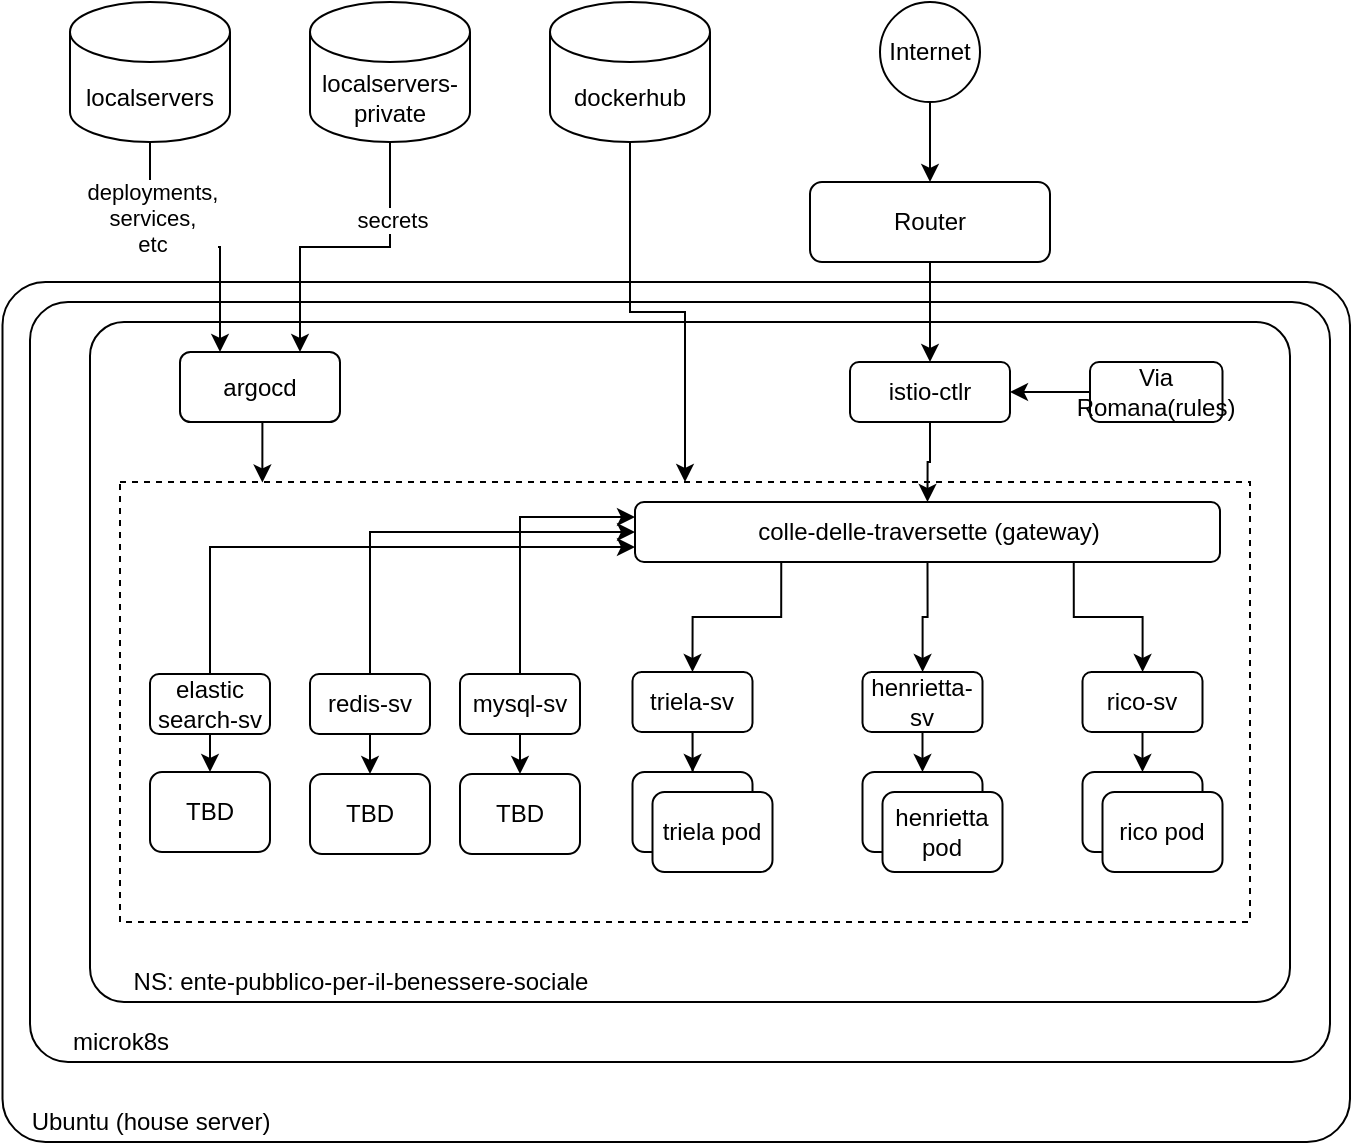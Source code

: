 <mxfile version="14.4.4" type="embed">
    <diagram id="_CZPoEa-0YGOnjnZZdk3" name="Page-1">
        <mxGraphModel dx="1151" dy="663" grid="1" gridSize="10" guides="1" tooltips="1" connect="1" arrows="1" fold="1" page="1" pageScale="1" pageWidth="827" pageHeight="1169" math="0" shadow="0">
            <root>
                <mxCell id="0"/>
                <mxCell id="1" parent="0"/>
                <mxCell id="4" value="" style="rounded=1;whiteSpace=wrap;html=1;arcSize=5;" vertex="1" parent="1">
                    <mxGeometry x="46.25" y="220" width="673.75" height="430" as="geometry"/>
                </mxCell>
                <mxCell id="13" value="" style="rounded=1;whiteSpace=wrap;html=1;arcSize=5;" vertex="1" parent="1">
                    <mxGeometry x="60" y="230" width="650" height="380" as="geometry"/>
                </mxCell>
                <mxCell id="5" value="Ubuntu (house server)" style="text;html=1;align=center;verticalAlign=middle;resizable=0;points=[];autosize=1;" vertex="1" parent="1">
                    <mxGeometry x="55" y="630" width="130" height="20" as="geometry"/>
                </mxCell>
                <mxCell id="6" value="Router" style="rounded=1;whiteSpace=wrap;html=1;" vertex="1" parent="1">
                    <mxGeometry x="450" y="170" width="120" height="40" as="geometry"/>
                </mxCell>
                <mxCell id="8" value="" style="rounded=1;whiteSpace=wrap;html=1;arcSize=5;" vertex="1" parent="1">
                    <mxGeometry x="90" y="240" width="600" height="340" as="geometry"/>
                </mxCell>
                <mxCell id="10" value="microk8s" style="text;html=1;align=center;verticalAlign=middle;resizable=0;points=[];autosize=1;" vertex="1" parent="1">
                    <mxGeometry x="75" y="590" width="60" height="20" as="geometry"/>
                </mxCell>
                <mxCell id="12" style="edgeStyle=orthogonalEdgeStyle;rounded=0;orthogonalLoop=1;jettySize=auto;html=1;exitX=0.5;exitY=1;exitDx=0;exitDy=0;entryX=0.5;entryY=0;entryDx=0;entryDy=0;" edge="1" parent="1" source="11" target="6">
                    <mxGeometry relative="1" as="geometry">
                        <mxPoint x="515" y="130" as="sourcePoint"/>
                    </mxGeometry>
                </mxCell>
                <mxCell id="11" value="Internet" style="ellipse;whiteSpace=wrap;html=1;aspect=fixed;" vertex="1" parent="1">
                    <mxGeometry x="485" y="80" width="50" height="50" as="geometry"/>
                </mxCell>
                <mxCell id="14" value="NS: ente-pubblico-per-il-benessere-sociale" style="text;html=1;align=center;verticalAlign=middle;resizable=0;points=[];autosize=1;" vertex="1" parent="1">
                    <mxGeometry x="105" y="560" width="240" height="20" as="geometry"/>
                </mxCell>
                <mxCell id="21" style="edgeStyle=orthogonalEdgeStyle;rounded=0;orthogonalLoop=1;jettySize=auto;html=1;exitX=0.5;exitY=1;exitDx=0;exitDy=0;exitPerimeter=0;entryX=0.25;entryY=0;entryDx=0;entryDy=0;" edge="1" parent="1" source="15" target="20">
                    <mxGeometry relative="1" as="geometry"/>
                </mxCell>
                <mxCell id="26" value="deployments,&lt;br&gt;services,&lt;br&gt;etc" style="edgeLabel;html=1;align=center;verticalAlign=middle;resizable=0;points=[];" vertex="1" connectable="0" parent="21">
                    <mxGeometry x="-0.463" y="1" relative="1" as="geometry">
                        <mxPoint as="offset"/>
                    </mxGeometry>
                </mxCell>
                <mxCell id="15" value="localservers" style="shape=cylinder3;whiteSpace=wrap;html=1;boundedLbl=1;backgroundOutline=1;size=15;" vertex="1" parent="1">
                    <mxGeometry x="80" y="80" width="80" height="70" as="geometry"/>
                </mxCell>
                <mxCell id="22" style="edgeStyle=orthogonalEdgeStyle;rounded=0;orthogonalLoop=1;jettySize=auto;html=1;exitX=0.5;exitY=1;exitDx=0;exitDy=0;exitPerimeter=0;entryX=0.75;entryY=0;entryDx=0;entryDy=0;" edge="1" parent="1" source="16" target="20">
                    <mxGeometry relative="1" as="geometry"/>
                </mxCell>
                <mxCell id="25" value="secrets" style="edgeLabel;html=1;align=center;verticalAlign=middle;resizable=0;points=[];" vertex="1" connectable="0" parent="22">
                    <mxGeometry x="-0.486" y="1" relative="1" as="geometry">
                        <mxPoint as="offset"/>
                    </mxGeometry>
                </mxCell>
                <mxCell id="16" value="localservers-private" style="shape=cylinder3;whiteSpace=wrap;html=1;boundedLbl=1;backgroundOutline=1;size=15;" vertex="1" parent="1">
                    <mxGeometry x="200" y="80" width="80" height="70" as="geometry"/>
                </mxCell>
                <mxCell id="81" style="edgeStyle=orthogonalEdgeStyle;rounded=0;orthogonalLoop=1;jettySize=auto;html=1;exitX=0.5;exitY=1;exitDx=0;exitDy=0;entryX=0.126;entryY=0.001;entryDx=0;entryDy=0;entryPerimeter=0;" edge="1" parent="1" source="20" target="56">
                    <mxGeometry relative="1" as="geometry"/>
                </mxCell>
                <mxCell id="20" value="argocd" style="rounded=1;whiteSpace=wrap;html=1;" vertex="1" parent="1">
                    <mxGeometry x="135" y="255" width="80" height="35" as="geometry"/>
                </mxCell>
                <mxCell id="29" style="edgeStyle=orthogonalEdgeStyle;rounded=0;orthogonalLoop=1;jettySize=auto;html=1;entryX=0.5;entryY=0;entryDx=0;entryDy=0;" edge="1" parent="1" source="6" target="27">
                    <mxGeometry relative="1" as="geometry"/>
                </mxCell>
                <mxCell id="80" style="edgeStyle=orthogonalEdgeStyle;rounded=0;orthogonalLoop=1;jettySize=auto;html=1;exitX=0.5;exitY=1;exitDx=0;exitDy=0;entryX=0.5;entryY=0;entryDx=0;entryDy=0;" edge="1" parent="1" source="27" target="49">
                    <mxGeometry relative="1" as="geometry"/>
                </mxCell>
                <mxCell id="27" value="istio-ctlr" style="rounded=1;whiteSpace=wrap;html=1;" vertex="1" parent="1">
                    <mxGeometry x="470" y="260" width="80" height="30" as="geometry"/>
                </mxCell>
                <mxCell id="48" style="edgeStyle=orthogonalEdgeStyle;rounded=0;orthogonalLoop=1;jettySize=auto;html=1;exitX=0.5;exitY=1;exitDx=0;exitDy=0;entryX=0.5;entryY=0;entryDx=0;entryDy=0;" edge="1" parent="1" source="31" target="32">
                    <mxGeometry relative="1" as="geometry"/>
                </mxCell>
                <mxCell id="31" value="rico-sv" style="rounded=1;whiteSpace=wrap;html=1;" vertex="1" parent="1">
                    <mxGeometry x="586.25" y="415" width="60" height="30" as="geometry"/>
                </mxCell>
                <mxCell id="32" value="" style="rounded=1;whiteSpace=wrap;html=1;" vertex="1" parent="1">
                    <mxGeometry x="586.25" y="465" width="60" height="40" as="geometry"/>
                </mxCell>
                <mxCell id="33" value="" style="rounded=1;whiteSpace=wrap;html=1;" vertex="1" parent="1">
                    <mxGeometry x="361.25" y="465" width="60" height="40" as="geometry"/>
                </mxCell>
                <mxCell id="43" style="edgeStyle=orthogonalEdgeStyle;rounded=0;orthogonalLoop=1;jettySize=auto;html=1;exitX=0.5;exitY=1;exitDx=0;exitDy=0;" edge="1" parent="1" source="36" target="33">
                    <mxGeometry relative="1" as="geometry"/>
                </mxCell>
                <mxCell id="36" value="triela-sv" style="rounded=1;whiteSpace=wrap;html=1;" vertex="1" parent="1">
                    <mxGeometry x="361.25" y="415" width="60" height="30" as="geometry"/>
                </mxCell>
                <mxCell id="38" value="rico pod" style="rounded=1;whiteSpace=wrap;html=1;" vertex="1" parent="1">
                    <mxGeometry x="596.25" y="475" width="60" height="40" as="geometry"/>
                </mxCell>
                <mxCell id="39" value="triela pod" style="rounded=1;whiteSpace=wrap;html=1;" vertex="1" parent="1">
                    <mxGeometry x="371.25" y="475" width="60" height="40" as="geometry"/>
                </mxCell>
                <mxCell id="40" value="" style="rounded=1;whiteSpace=wrap;html=1;" vertex="1" parent="1">
                    <mxGeometry x="476.25" y="465" width="60" height="40" as="geometry"/>
                </mxCell>
                <mxCell id="41" value="henrietta pod" style="rounded=1;whiteSpace=wrap;html=1;" vertex="1" parent="1">
                    <mxGeometry x="486.25" y="475" width="60" height="40" as="geometry"/>
                </mxCell>
                <mxCell id="44" style="edgeStyle=orthogonalEdgeStyle;rounded=0;orthogonalLoop=1;jettySize=auto;html=1;exitX=0.5;exitY=1;exitDx=0;exitDy=0;entryX=0.5;entryY=0;entryDx=0;entryDy=0;" edge="1" parent="1" source="42" target="40">
                    <mxGeometry relative="1" as="geometry"/>
                </mxCell>
                <mxCell id="42" value="henrietta-sv" style="rounded=1;whiteSpace=wrap;html=1;" vertex="1" parent="1">
                    <mxGeometry x="476.25" y="415" width="60" height="30" as="geometry"/>
                </mxCell>
                <mxCell id="61" style="edgeStyle=orthogonalEdgeStyle;rounded=0;orthogonalLoop=1;jettySize=auto;html=1;exitX=0.5;exitY=1;exitDx=0;exitDy=0;" edge="1" parent="1" source="49" target="42">
                    <mxGeometry relative="1" as="geometry"/>
                </mxCell>
                <mxCell id="62" style="edgeStyle=orthogonalEdgeStyle;rounded=0;orthogonalLoop=1;jettySize=auto;html=1;exitX=0.75;exitY=1;exitDx=0;exitDy=0;" edge="1" parent="1" source="49" target="31">
                    <mxGeometry relative="1" as="geometry"/>
                </mxCell>
                <mxCell id="63" style="edgeStyle=orthogonalEdgeStyle;rounded=0;orthogonalLoop=1;jettySize=auto;html=1;exitX=0.25;exitY=1;exitDx=0;exitDy=0;entryX=0.5;entryY=0;entryDx=0;entryDy=0;" edge="1" parent="1" source="49" target="36">
                    <mxGeometry relative="1" as="geometry">
                        <mxPoint x="390" y="410" as="targetPoint"/>
                    </mxGeometry>
                </mxCell>
                <mxCell id="49" value="colle-delle-traversette (gateway)" style="rounded=1;whiteSpace=wrap;html=1;" vertex="1" parent="1">
                    <mxGeometry x="362.5" y="330" width="292.5" height="30" as="geometry"/>
                </mxCell>
                <mxCell id="66" style="edgeStyle=orthogonalEdgeStyle;rounded=0;orthogonalLoop=1;jettySize=auto;html=1;exitX=0.5;exitY=1;exitDx=0;exitDy=0;entryX=0.5;entryY=0;entryDx=0;entryDy=0;" edge="1" parent="1" source="54" target="64">
                    <mxGeometry relative="1" as="geometry"/>
                </mxCell>
                <mxCell id="77" style="edgeStyle=orthogonalEdgeStyle;rounded=0;orthogonalLoop=1;jettySize=auto;html=1;exitX=0.5;exitY=0;exitDx=0;exitDy=0;entryX=0;entryY=0.25;entryDx=0;entryDy=0;" edge="1" parent="1" source="54" target="49">
                    <mxGeometry relative="1" as="geometry"/>
                </mxCell>
                <mxCell id="54" value="mysql-sv" style="rounded=1;whiteSpace=wrap;html=1;" vertex="1" parent="1">
                    <mxGeometry x="275" y="416" width="60" height="30" as="geometry"/>
                </mxCell>
                <mxCell id="56" value="" style="rounded=0;whiteSpace=wrap;html=1;dashed=1;fillColor=none;" vertex="1" parent="1">
                    <mxGeometry x="105" y="320" width="565" height="220" as="geometry"/>
                </mxCell>
                <mxCell id="64" value="TBD" style="rounded=1;whiteSpace=wrap;html=1;" vertex="1" parent="1">
                    <mxGeometry x="275" y="466" width="60" height="40" as="geometry"/>
                </mxCell>
                <mxCell id="69" style="edgeStyle=orthogonalEdgeStyle;rounded=0;orthogonalLoop=1;jettySize=auto;html=1;exitX=0.5;exitY=1;exitDx=0;exitDy=0;entryX=0.5;entryY=0;entryDx=0;entryDy=0;" edge="1" parent="1" source="70" target="71">
                    <mxGeometry relative="1" as="geometry"/>
                </mxCell>
                <mxCell id="78" style="edgeStyle=orthogonalEdgeStyle;rounded=0;orthogonalLoop=1;jettySize=auto;html=1;exitX=0.5;exitY=0;exitDx=0;exitDy=0;entryX=0;entryY=0.5;entryDx=0;entryDy=0;" edge="1" parent="1" source="70" target="49">
                    <mxGeometry relative="1" as="geometry"/>
                </mxCell>
                <mxCell id="70" value="redis-sv" style="rounded=1;whiteSpace=wrap;html=1;" vertex="1" parent="1">
                    <mxGeometry x="200" y="416" width="60" height="30" as="geometry"/>
                </mxCell>
                <mxCell id="71" value="TBD" style="rounded=1;whiteSpace=wrap;html=1;" vertex="1" parent="1">
                    <mxGeometry x="200" y="466" width="60" height="40" as="geometry"/>
                </mxCell>
                <mxCell id="76" style="edgeStyle=orthogonalEdgeStyle;rounded=0;orthogonalLoop=1;jettySize=auto;html=1;exitX=0.5;exitY=1;exitDx=0;exitDy=0;entryX=0.5;entryY=0;entryDx=0;entryDy=0;" edge="1" parent="1" source="74" target="75">
                    <mxGeometry relative="1" as="geometry"/>
                </mxCell>
                <mxCell id="79" style="edgeStyle=orthogonalEdgeStyle;rounded=0;orthogonalLoop=1;jettySize=auto;html=1;exitX=0.5;exitY=0;exitDx=0;exitDy=0;entryX=0;entryY=0.75;entryDx=0;entryDy=0;" edge="1" parent="1" source="74" target="49">
                    <mxGeometry relative="1" as="geometry"/>
                </mxCell>
                <mxCell id="74" value="elastic search-sv" style="rounded=1;whiteSpace=wrap;html=1;" vertex="1" parent="1">
                    <mxGeometry x="120" y="416" width="60" height="30" as="geometry"/>
                </mxCell>
                <mxCell id="75" value="TBD" style="rounded=1;whiteSpace=wrap;html=1;" vertex="1" parent="1">
                    <mxGeometry x="120" y="465" width="60" height="40" as="geometry"/>
                </mxCell>
                <mxCell id="83" style="edgeStyle=orthogonalEdgeStyle;rounded=0;orthogonalLoop=1;jettySize=auto;html=1;entryX=0.5;entryY=0;entryDx=0;entryDy=0;" edge="1" parent="1" source="82" target="56">
                    <mxGeometry relative="1" as="geometry"/>
                </mxCell>
                <mxCell id="82" value="dockerhub" style="shape=cylinder3;whiteSpace=wrap;html=1;boundedLbl=1;backgroundOutline=1;size=15;" vertex="1" parent="1">
                    <mxGeometry x="320" y="80" width="80" height="70" as="geometry"/>
                </mxCell>
                <mxCell id="85" style="edgeStyle=orthogonalEdgeStyle;rounded=0;orthogonalLoop=1;jettySize=auto;html=1;entryX=1;entryY=0.5;entryDx=0;entryDy=0;" edge="1" parent="1" source="84" target="27">
                    <mxGeometry relative="1" as="geometry"/>
                </mxCell>
                <mxCell id="84" value="Via Romana(rules)" style="rounded=1;whiteSpace=wrap;html=1;" vertex="1" parent="1">
                    <mxGeometry x="590" y="260" width="66.25" height="30" as="geometry"/>
                </mxCell>
            </root>
        </mxGraphModel>
    </diagram>
</mxfile>